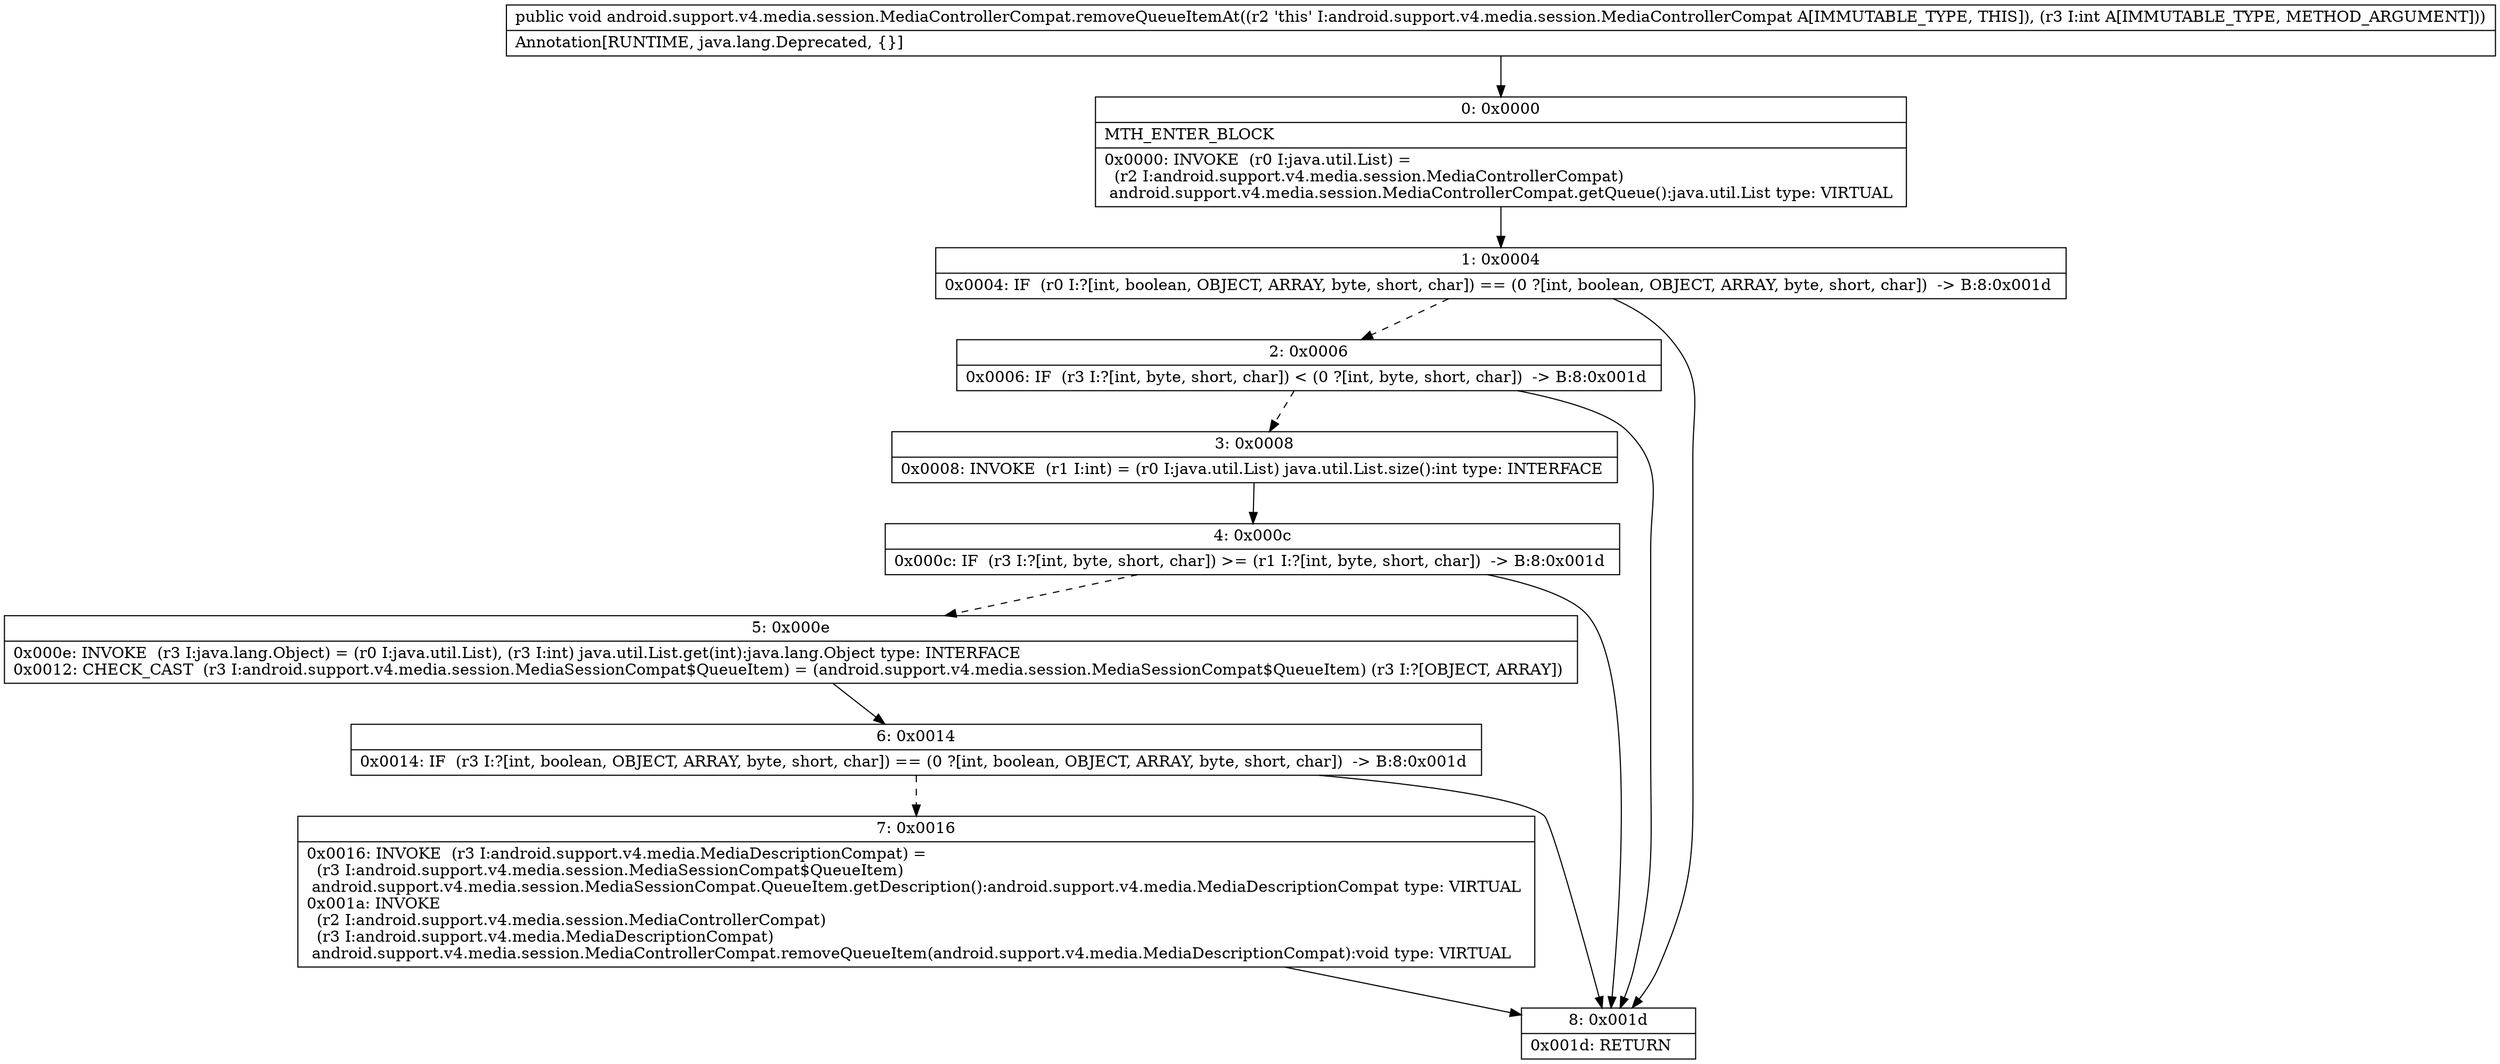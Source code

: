 digraph "CFG forandroid.support.v4.media.session.MediaControllerCompat.removeQueueItemAt(I)V" {
Node_0 [shape=record,label="{0\:\ 0x0000|MTH_ENTER_BLOCK\l|0x0000: INVOKE  (r0 I:java.util.List) = \l  (r2 I:android.support.v4.media.session.MediaControllerCompat)\l android.support.v4.media.session.MediaControllerCompat.getQueue():java.util.List type: VIRTUAL \l}"];
Node_1 [shape=record,label="{1\:\ 0x0004|0x0004: IF  (r0 I:?[int, boolean, OBJECT, ARRAY, byte, short, char]) == (0 ?[int, boolean, OBJECT, ARRAY, byte, short, char])  \-\> B:8:0x001d \l}"];
Node_2 [shape=record,label="{2\:\ 0x0006|0x0006: IF  (r3 I:?[int, byte, short, char]) \< (0 ?[int, byte, short, char])  \-\> B:8:0x001d \l}"];
Node_3 [shape=record,label="{3\:\ 0x0008|0x0008: INVOKE  (r1 I:int) = (r0 I:java.util.List) java.util.List.size():int type: INTERFACE \l}"];
Node_4 [shape=record,label="{4\:\ 0x000c|0x000c: IF  (r3 I:?[int, byte, short, char]) \>= (r1 I:?[int, byte, short, char])  \-\> B:8:0x001d \l}"];
Node_5 [shape=record,label="{5\:\ 0x000e|0x000e: INVOKE  (r3 I:java.lang.Object) = (r0 I:java.util.List), (r3 I:int) java.util.List.get(int):java.lang.Object type: INTERFACE \l0x0012: CHECK_CAST  (r3 I:android.support.v4.media.session.MediaSessionCompat$QueueItem) = (android.support.v4.media.session.MediaSessionCompat$QueueItem) (r3 I:?[OBJECT, ARRAY]) \l}"];
Node_6 [shape=record,label="{6\:\ 0x0014|0x0014: IF  (r3 I:?[int, boolean, OBJECT, ARRAY, byte, short, char]) == (0 ?[int, boolean, OBJECT, ARRAY, byte, short, char])  \-\> B:8:0x001d \l}"];
Node_7 [shape=record,label="{7\:\ 0x0016|0x0016: INVOKE  (r3 I:android.support.v4.media.MediaDescriptionCompat) = \l  (r3 I:android.support.v4.media.session.MediaSessionCompat$QueueItem)\l android.support.v4.media.session.MediaSessionCompat.QueueItem.getDescription():android.support.v4.media.MediaDescriptionCompat type: VIRTUAL \l0x001a: INVOKE  \l  (r2 I:android.support.v4.media.session.MediaControllerCompat)\l  (r3 I:android.support.v4.media.MediaDescriptionCompat)\l android.support.v4.media.session.MediaControllerCompat.removeQueueItem(android.support.v4.media.MediaDescriptionCompat):void type: VIRTUAL \l}"];
Node_8 [shape=record,label="{8\:\ 0x001d|0x001d: RETURN   \l}"];
MethodNode[shape=record,label="{public void android.support.v4.media.session.MediaControllerCompat.removeQueueItemAt((r2 'this' I:android.support.v4.media.session.MediaControllerCompat A[IMMUTABLE_TYPE, THIS]), (r3 I:int A[IMMUTABLE_TYPE, METHOD_ARGUMENT]))  | Annotation[RUNTIME, java.lang.Deprecated, \{\}]\l}"];
MethodNode -> Node_0;
Node_0 -> Node_1;
Node_1 -> Node_2[style=dashed];
Node_1 -> Node_8;
Node_2 -> Node_3[style=dashed];
Node_2 -> Node_8;
Node_3 -> Node_4;
Node_4 -> Node_5[style=dashed];
Node_4 -> Node_8;
Node_5 -> Node_6;
Node_6 -> Node_7[style=dashed];
Node_6 -> Node_8;
Node_7 -> Node_8;
}

